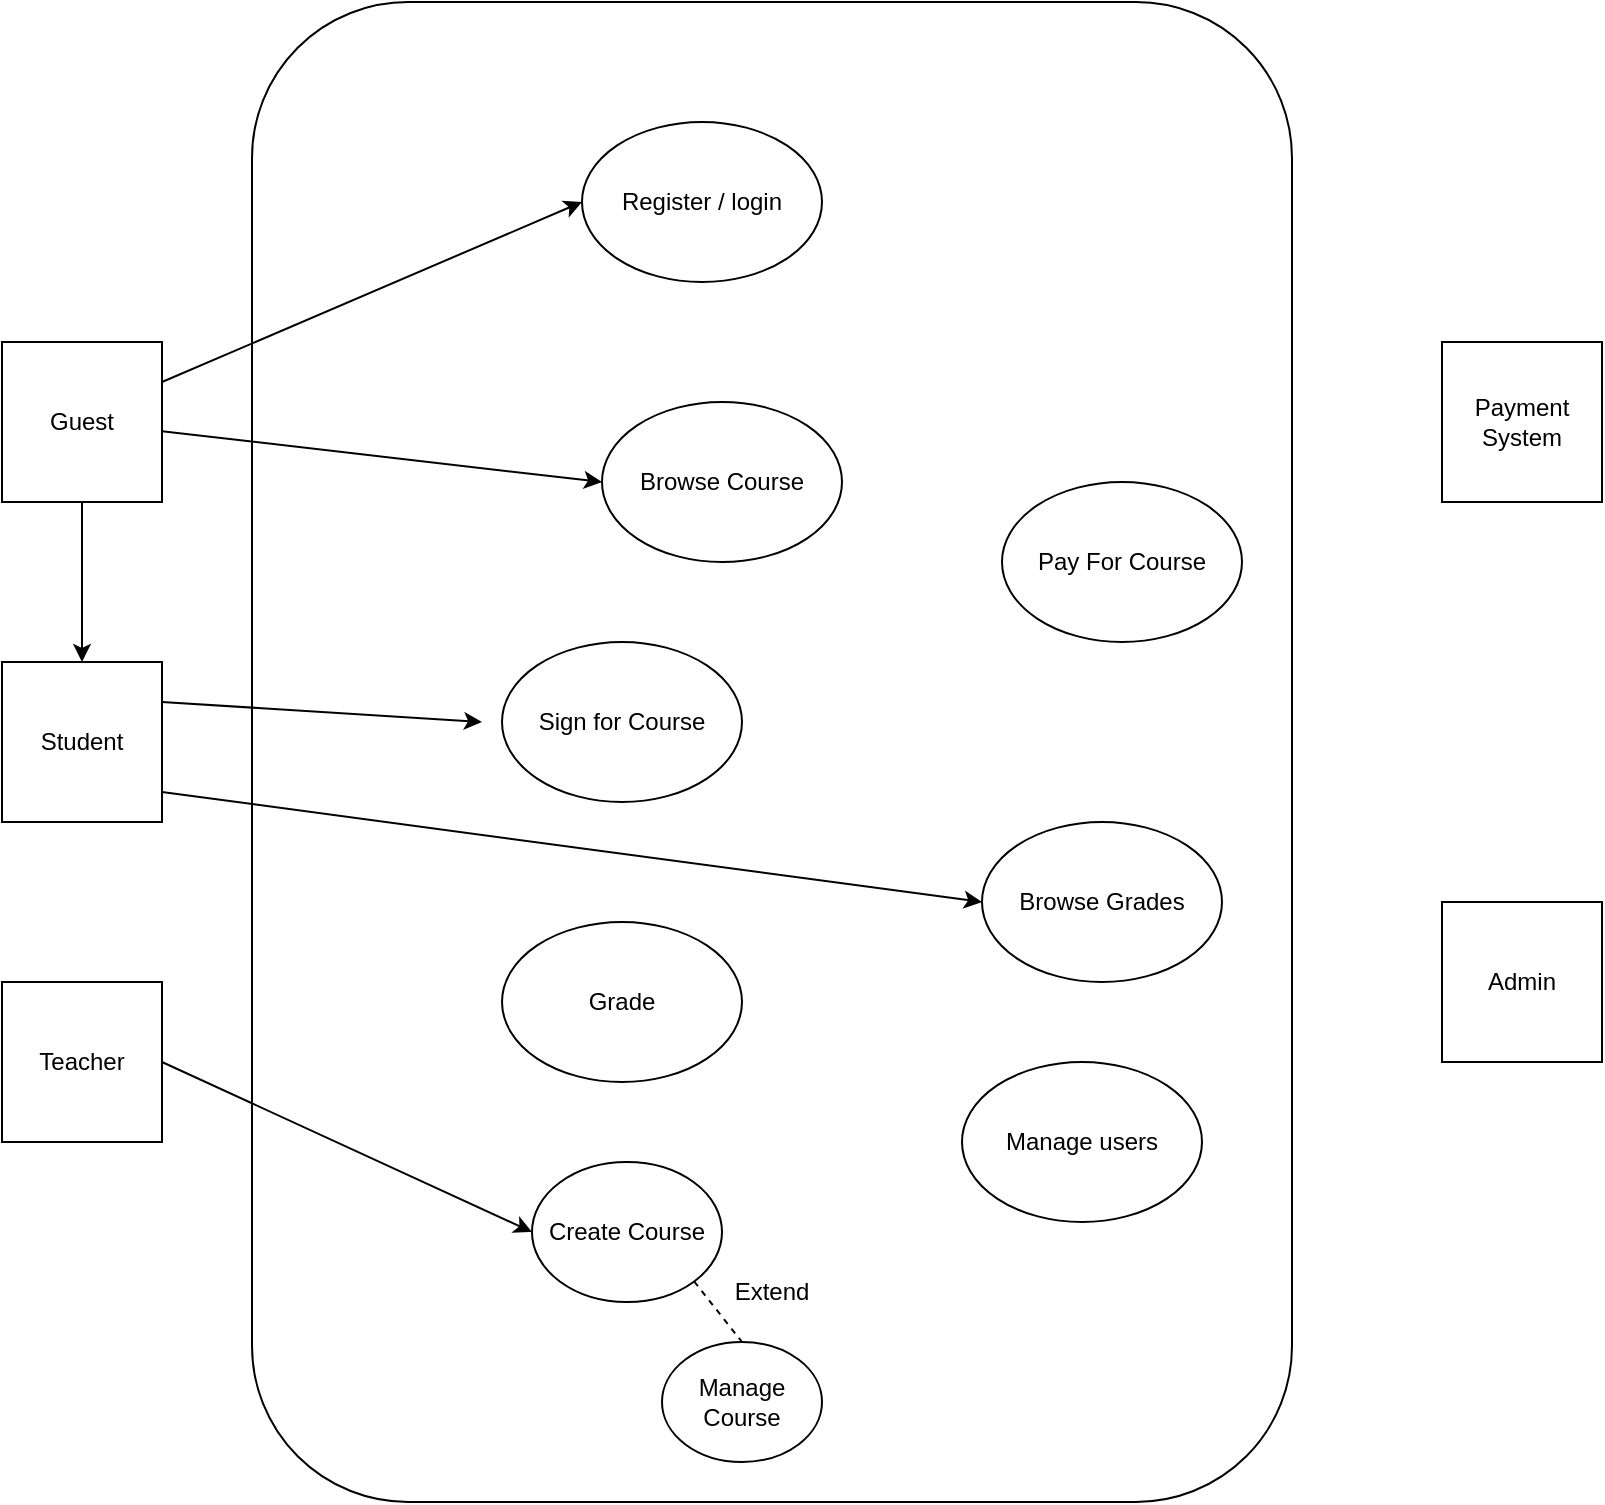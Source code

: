 <mxfile version="23.1.2" type="github">
  <diagram name="Page-1" id="IqvRb_lSC3RMRsBFaZl_">
    <mxGraphModel dx="1985" dy="1903" grid="1" gridSize="10" guides="1" tooltips="1" connect="1" arrows="1" fold="1" page="1" pageScale="1" pageWidth="850" pageHeight="1100" math="0" shadow="0">
      <root>
        <mxCell id="0" />
        <mxCell id="1" parent="0" />
        <mxCell id="xtCrAzxJujVk2PDd50xc-24" style="edgeStyle=orthogonalEdgeStyle;rounded=0;orthogonalLoop=1;jettySize=auto;html=1;entryX=0.5;entryY=0;entryDx=0;entryDy=0;" edge="1" parent="1" source="xtCrAzxJujVk2PDd50xc-1" target="xtCrAzxJujVk2PDd50xc-2">
          <mxGeometry relative="1" as="geometry">
            <Array as="points">
              <mxPoint x="80" y="280" />
            </Array>
          </mxGeometry>
        </mxCell>
        <mxCell id="xtCrAzxJujVk2PDd50xc-1" value="Guest" style="whiteSpace=wrap;html=1;aspect=fixed;" vertex="1" parent="1">
          <mxGeometry x="40" y="160" width="80" height="80" as="geometry" />
        </mxCell>
        <mxCell id="xtCrAzxJujVk2PDd50xc-2" value="Student" style="whiteSpace=wrap;html=1;aspect=fixed;" vertex="1" parent="1">
          <mxGeometry x="40" y="320" width="80" height="80" as="geometry" />
        </mxCell>
        <mxCell id="xtCrAzxJujVk2PDd50xc-3" value="Teacher" style="whiteSpace=wrap;html=1;aspect=fixed;" vertex="1" parent="1">
          <mxGeometry x="40" y="480" width="80" height="80" as="geometry" />
        </mxCell>
        <mxCell id="xtCrAzxJujVk2PDd50xc-7" value="" style="rounded=1;whiteSpace=wrap;html=1;" vertex="1" parent="1">
          <mxGeometry x="165" y="-10" width="520" height="750" as="geometry" />
        </mxCell>
        <mxCell id="xtCrAzxJujVk2PDd50xc-8" value="Payment System" style="whiteSpace=wrap;html=1;aspect=fixed;" vertex="1" parent="1">
          <mxGeometry x="760" y="160" width="80" height="80" as="geometry" />
        </mxCell>
        <mxCell id="xtCrAzxJujVk2PDd50xc-9" value="Admin" style="whiteSpace=wrap;html=1;aspect=fixed;" vertex="1" parent="1">
          <mxGeometry x="760" y="440" width="80" height="80" as="geometry" />
        </mxCell>
        <mxCell id="xtCrAzxJujVk2PDd50xc-12" value="Register / login" style="ellipse;whiteSpace=wrap;html=1;" vertex="1" parent="1">
          <mxGeometry x="330" y="50" width="120" height="80" as="geometry" />
        </mxCell>
        <mxCell id="xtCrAzxJujVk2PDd50xc-13" value="Browse Course" style="ellipse;whiteSpace=wrap;html=1;" vertex="1" parent="1">
          <mxGeometry x="340" y="190" width="120" height="80" as="geometry" />
        </mxCell>
        <mxCell id="xtCrAzxJujVk2PDd50xc-14" value="Sign for Course" style="ellipse;whiteSpace=wrap;html=1;" vertex="1" parent="1">
          <mxGeometry x="290" y="310" width="120" height="80" as="geometry" />
        </mxCell>
        <mxCell id="xtCrAzxJujVk2PDd50xc-15" value="Pay For Course" style="ellipse;whiteSpace=wrap;html=1;" vertex="1" parent="1">
          <mxGeometry x="540" y="230" width="120" height="80" as="geometry" />
        </mxCell>
        <mxCell id="xtCrAzxJujVk2PDd50xc-16" value="Grade" style="ellipse;whiteSpace=wrap;html=1;" vertex="1" parent="1">
          <mxGeometry x="290" y="450" width="120" height="80" as="geometry" />
        </mxCell>
        <mxCell id="xtCrAzxJujVk2PDd50xc-17" value="Create Course" style="ellipse;whiteSpace=wrap;html=1;" vertex="1" parent="1">
          <mxGeometry x="305" y="570" width="95" height="70" as="geometry" />
        </mxCell>
        <mxCell id="xtCrAzxJujVk2PDd50xc-18" value="Manage users" style="ellipse;whiteSpace=wrap;html=1;" vertex="1" parent="1">
          <mxGeometry x="520" y="520" width="120" height="80" as="geometry" />
        </mxCell>
        <mxCell id="xtCrAzxJujVk2PDd50xc-19" value="Browse Grades" style="ellipse;whiteSpace=wrap;html=1;" vertex="1" parent="1">
          <mxGeometry x="530" y="400" width="120" height="80" as="geometry" />
        </mxCell>
        <mxCell id="xtCrAzxJujVk2PDd50xc-20" value="Manage Course" style="ellipse;whiteSpace=wrap;html=1;" vertex="1" parent="1">
          <mxGeometry x="370" y="660" width="80" height="60" as="geometry" />
        </mxCell>
        <mxCell id="xtCrAzxJujVk2PDd50xc-22" value="" style="endArrow=none;dashed=1;html=1;rounded=0;entryX=0.5;entryY=0;entryDx=0;entryDy=0;exitX=1;exitY=1;exitDx=0;exitDy=0;" edge="1" parent="1" source="xtCrAzxJujVk2PDd50xc-17" target="xtCrAzxJujVk2PDd50xc-20">
          <mxGeometry width="50" height="50" relative="1" as="geometry">
            <mxPoint x="400" y="610" as="sourcePoint" />
            <mxPoint x="450" y="560" as="targetPoint" />
          </mxGeometry>
        </mxCell>
        <mxCell id="xtCrAzxJujVk2PDd50xc-23" value="Extend" style="text;html=1;strokeColor=none;fillColor=none;align=center;verticalAlign=middle;whiteSpace=wrap;rounded=0;" vertex="1" parent="1">
          <mxGeometry x="395" y="620" width="60" height="30" as="geometry" />
        </mxCell>
        <mxCell id="xtCrAzxJujVk2PDd50xc-27" value="" style="endArrow=classic;html=1;rounded=0;exitX=1;exitY=0.25;exitDx=0;exitDy=0;" edge="1" parent="1" source="xtCrAzxJujVk2PDd50xc-1">
          <mxGeometry width="50" height="50" relative="1" as="geometry">
            <mxPoint x="280" y="140" as="sourcePoint" />
            <mxPoint x="330" y="90" as="targetPoint" />
          </mxGeometry>
        </mxCell>
        <mxCell id="xtCrAzxJujVk2PDd50xc-28" value="" style="endArrow=classic;html=1;rounded=0;" edge="1" parent="1" source="xtCrAzxJujVk2PDd50xc-1">
          <mxGeometry width="50" height="50" relative="1" as="geometry">
            <mxPoint x="290" y="280" as="sourcePoint" />
            <mxPoint x="340" y="230" as="targetPoint" />
          </mxGeometry>
        </mxCell>
        <mxCell id="xtCrAzxJujVk2PDd50xc-29" value="" style="endArrow=classic;html=1;rounded=0;exitX=1;exitY=0.25;exitDx=0;exitDy=0;" edge="1" parent="1" source="xtCrAzxJujVk2PDd50xc-2">
          <mxGeometry width="50" height="50" relative="1" as="geometry">
            <mxPoint x="230" y="400" as="sourcePoint" />
            <mxPoint x="280" y="350" as="targetPoint" />
          </mxGeometry>
        </mxCell>
        <mxCell id="xtCrAzxJujVk2PDd50xc-30" value="" style="endArrow=classic;html=1;rounded=0;entryX=0;entryY=0.5;entryDx=0;entryDy=0;" edge="1" parent="1" target="xtCrAzxJujVk2PDd50xc-19">
          <mxGeometry width="50" height="50" relative="1" as="geometry">
            <mxPoint x="120" y="385" as="sourcePoint" />
            <mxPoint x="170" y="335" as="targetPoint" />
          </mxGeometry>
        </mxCell>
        <mxCell id="xtCrAzxJujVk2PDd50xc-33" value="" style="endArrow=classic;html=1;rounded=0;entryX=0;entryY=0.5;entryDx=0;entryDy=0;" edge="1" parent="1" target="xtCrAzxJujVk2PDd50xc-17">
          <mxGeometry width="50" height="50" relative="1" as="geometry">
            <mxPoint x="120" y="520" as="sourcePoint" />
            <mxPoint x="170" y="470" as="targetPoint" />
          </mxGeometry>
        </mxCell>
      </root>
    </mxGraphModel>
  </diagram>
</mxfile>
